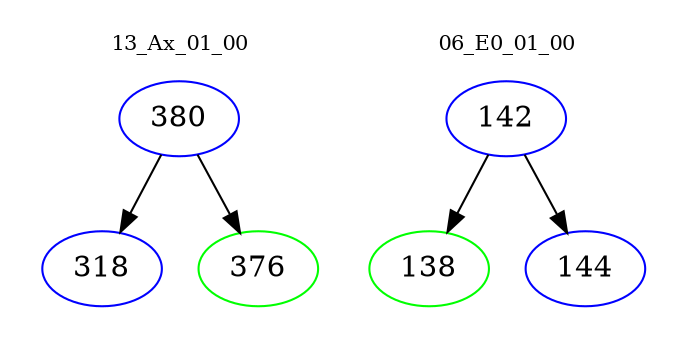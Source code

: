 digraph{
subgraph cluster_0 {
color = white
label = "13_Ax_01_00";
fontsize=10;
T0_380 [label="380", color="blue"]
T0_380 -> T0_318 [color="black"]
T0_318 [label="318", color="blue"]
T0_380 -> T0_376 [color="black"]
T0_376 [label="376", color="green"]
}
subgraph cluster_1 {
color = white
label = "06_E0_01_00";
fontsize=10;
T1_142 [label="142", color="blue"]
T1_142 -> T1_138 [color="black"]
T1_138 [label="138", color="green"]
T1_142 -> T1_144 [color="black"]
T1_144 [label="144", color="blue"]
}
}
